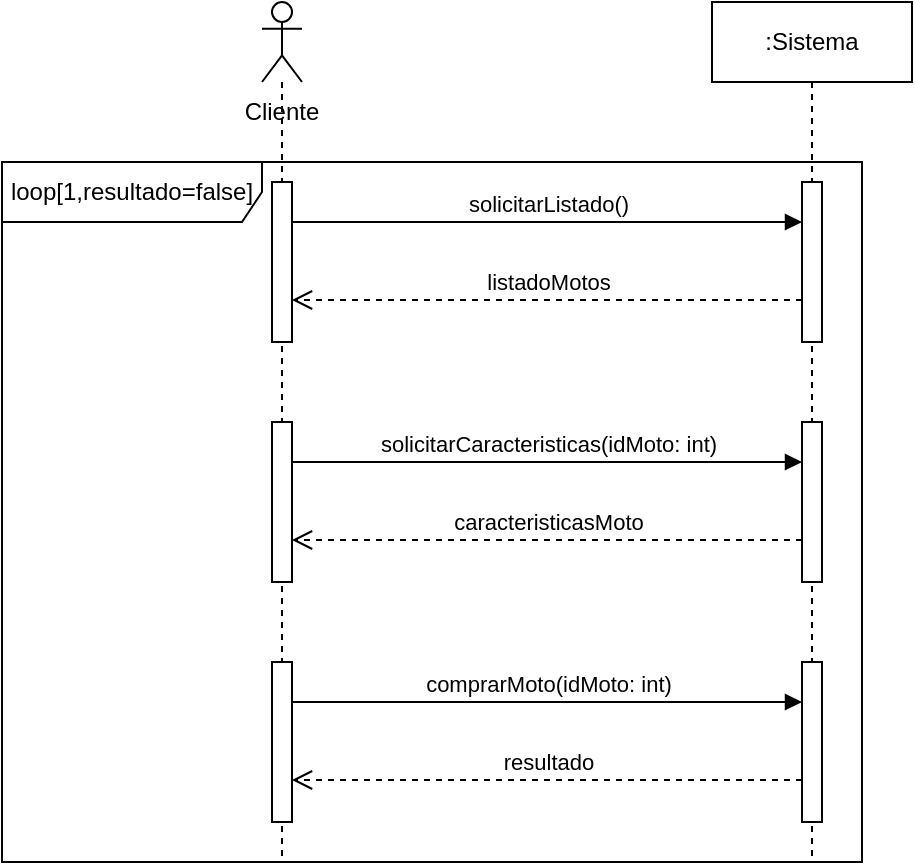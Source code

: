 <mxfile version="21.7.5" type="device">
  <diagram name="Página-1" id="c4DW1ZzT5_goq4xSDmau">
    <mxGraphModel dx="740" dy="827" grid="1" gridSize="10" guides="1" tooltips="1" connect="1" arrows="1" fold="1" page="1" pageScale="1" pageWidth="1169" pageHeight="827" math="0" shadow="0">
      <root>
        <mxCell id="0" />
        <mxCell id="1" parent="0" />
        <mxCell id="a5mVbHGL2VMk4uIhCdm9-2" value=":Sistema" style="shape=umlLifeline;perimeter=lifelinePerimeter;whiteSpace=wrap;html=1;container=1;dropTarget=0;collapsible=0;recursiveResize=0;outlineConnect=0;portConstraint=eastwest;newEdgeStyle={&quot;curved&quot;:0,&quot;rounded&quot;:0};" vertex="1" parent="1">
          <mxGeometry x="585" y="40" width="100" height="430" as="geometry" />
        </mxCell>
        <mxCell id="a5mVbHGL2VMk4uIhCdm9-5" value="" style="html=1;points=[[0,0,0,0,5],[0,1,0,0,-5],[1,0,0,0,5],[1,1,0,0,-5]];perimeter=orthogonalPerimeter;outlineConnect=0;targetShapes=umlLifeline;portConstraint=eastwest;newEdgeStyle={&quot;curved&quot;:0,&quot;rounded&quot;:0};" vertex="1" parent="a5mVbHGL2VMk4uIhCdm9-2">
          <mxGeometry x="45" y="90" width="10" height="80" as="geometry" />
        </mxCell>
        <mxCell id="a5mVbHGL2VMk4uIhCdm9-11" value="" style="html=1;points=[[0,0,0,0,5],[0,1,0,0,-5],[1,0,0,0,5],[1,1,0,0,-5]];perimeter=orthogonalPerimeter;outlineConnect=0;targetShapes=umlLifeline;portConstraint=eastwest;newEdgeStyle={&quot;curved&quot;:0,&quot;rounded&quot;:0};" vertex="1" parent="a5mVbHGL2VMk4uIhCdm9-2">
          <mxGeometry x="45" y="210" width="10" height="80" as="geometry" />
        </mxCell>
        <mxCell id="a5mVbHGL2VMk4uIhCdm9-13" value="" style="html=1;points=[[0,0,0,0,5],[0,1,0,0,-5],[1,0,0,0,5],[1,1,0,0,-5]];perimeter=orthogonalPerimeter;outlineConnect=0;targetShapes=umlLifeline;portConstraint=eastwest;newEdgeStyle={&quot;curved&quot;:0,&quot;rounded&quot;:0};" vertex="1" parent="a5mVbHGL2VMk4uIhCdm9-2">
          <mxGeometry x="45" y="330" width="10" height="80" as="geometry" />
        </mxCell>
        <mxCell id="a5mVbHGL2VMk4uIhCdm9-1" value="" style="shape=umlLifeline;perimeter=lifelinePerimeter;whiteSpace=wrap;html=1;container=1;dropTarget=0;collapsible=0;recursiveResize=0;outlineConnect=0;portConstraint=eastwest;newEdgeStyle={&quot;curved&quot;:0,&quot;rounded&quot;:0};participant=umlActor;" vertex="1" parent="1">
          <mxGeometry x="360" y="40" width="20" height="430" as="geometry" />
        </mxCell>
        <mxCell id="a5mVbHGL2VMk4uIhCdm9-4" value="" style="html=1;points=[[0,0,0,0,5],[0,1,0,0,-5],[1,0,0,0,5],[1,1,0,0,-5]];perimeter=orthogonalPerimeter;outlineConnect=0;targetShapes=umlLifeline;portConstraint=eastwest;newEdgeStyle={&quot;curved&quot;:0,&quot;rounded&quot;:0};" vertex="1" parent="a5mVbHGL2VMk4uIhCdm9-1">
          <mxGeometry x="5" y="90" width="10" height="80" as="geometry" />
        </mxCell>
        <mxCell id="a5mVbHGL2VMk4uIhCdm9-10" value="" style="html=1;points=[[0,0,0,0,5],[0,1,0,0,-5],[1,0,0,0,5],[1,1,0,0,-5]];perimeter=orthogonalPerimeter;outlineConnect=0;targetShapes=umlLifeline;portConstraint=eastwest;newEdgeStyle={&quot;curved&quot;:0,&quot;rounded&quot;:0};" vertex="1" parent="a5mVbHGL2VMk4uIhCdm9-1">
          <mxGeometry x="5" y="210" width="10" height="80" as="geometry" />
        </mxCell>
        <mxCell id="a5mVbHGL2VMk4uIhCdm9-12" value="" style="html=1;points=[[0,0,0,0,5],[0,1,0,0,-5],[1,0,0,0,5],[1,1,0,0,-5]];perimeter=orthogonalPerimeter;outlineConnect=0;targetShapes=umlLifeline;portConstraint=eastwest;newEdgeStyle={&quot;curved&quot;:0,&quot;rounded&quot;:0};" vertex="1" parent="a5mVbHGL2VMk4uIhCdm9-1">
          <mxGeometry x="5" y="330" width="10" height="80" as="geometry" />
        </mxCell>
        <mxCell id="a5mVbHGL2VMk4uIhCdm9-3" value="Cliente" style="text;html=1;strokeColor=none;fillColor=none;align=center;verticalAlign=middle;whiteSpace=wrap;rounded=0;" vertex="1" parent="1">
          <mxGeometry x="340" y="80" width="60" height="30" as="geometry" />
        </mxCell>
        <mxCell id="a5mVbHGL2VMk4uIhCdm9-6" value="solicitarListado()" style="html=1;verticalAlign=bottom;endArrow=block;curved=0;rounded=0;" edge="1" parent="1">
          <mxGeometry width="80" relative="1" as="geometry">
            <mxPoint x="375" y="150" as="sourcePoint" />
            <mxPoint x="630" y="150" as="targetPoint" />
          </mxGeometry>
        </mxCell>
        <mxCell id="a5mVbHGL2VMk4uIhCdm9-7" value="listadoMotos" style="html=1;verticalAlign=bottom;endArrow=open;dashed=1;endSize=8;curved=0;rounded=0;" edge="1" parent="1">
          <mxGeometry relative="1" as="geometry">
            <mxPoint x="630" y="189" as="sourcePoint" />
            <mxPoint x="375" y="189" as="targetPoint" />
          </mxGeometry>
        </mxCell>
        <mxCell id="a5mVbHGL2VMk4uIhCdm9-8" value="solicitarCaracteristicas(idMoto: int)" style="html=1;verticalAlign=bottom;endArrow=block;curved=0;rounded=0;" edge="1" parent="1">
          <mxGeometry width="80" relative="1" as="geometry">
            <mxPoint x="375" y="270" as="sourcePoint" />
            <mxPoint x="630" y="270" as="targetPoint" />
          </mxGeometry>
        </mxCell>
        <mxCell id="a5mVbHGL2VMk4uIhCdm9-9" value="caracteristicasMoto" style="html=1;verticalAlign=bottom;endArrow=open;dashed=1;endSize=8;curved=0;rounded=0;" edge="1" parent="1">
          <mxGeometry relative="1" as="geometry">
            <mxPoint x="630" y="309" as="sourcePoint" />
            <mxPoint x="375" y="309" as="targetPoint" />
          </mxGeometry>
        </mxCell>
        <mxCell id="a5mVbHGL2VMk4uIhCdm9-14" value="comprarMoto(idMoto: int)" style="html=1;verticalAlign=bottom;endArrow=block;curved=0;rounded=0;" edge="1" parent="1">
          <mxGeometry width="80" relative="1" as="geometry">
            <mxPoint x="375" y="390" as="sourcePoint" />
            <mxPoint x="630" y="390" as="targetPoint" />
          </mxGeometry>
        </mxCell>
        <mxCell id="a5mVbHGL2VMk4uIhCdm9-15" value="resultado" style="html=1;verticalAlign=bottom;endArrow=open;dashed=1;endSize=8;curved=0;rounded=0;" edge="1" parent="1">
          <mxGeometry relative="1" as="geometry">
            <mxPoint x="630" y="429" as="sourcePoint" />
            <mxPoint x="375" y="429" as="targetPoint" />
          </mxGeometry>
        </mxCell>
        <mxCell id="a5mVbHGL2VMk4uIhCdm9-16" value="loop[1,resultado=false]" style="shape=umlFrame;whiteSpace=wrap;html=1;pointerEvents=0;width=130;height=30;" vertex="1" parent="1">
          <mxGeometry x="230" y="120" width="430" height="350" as="geometry" />
        </mxCell>
      </root>
    </mxGraphModel>
  </diagram>
</mxfile>
